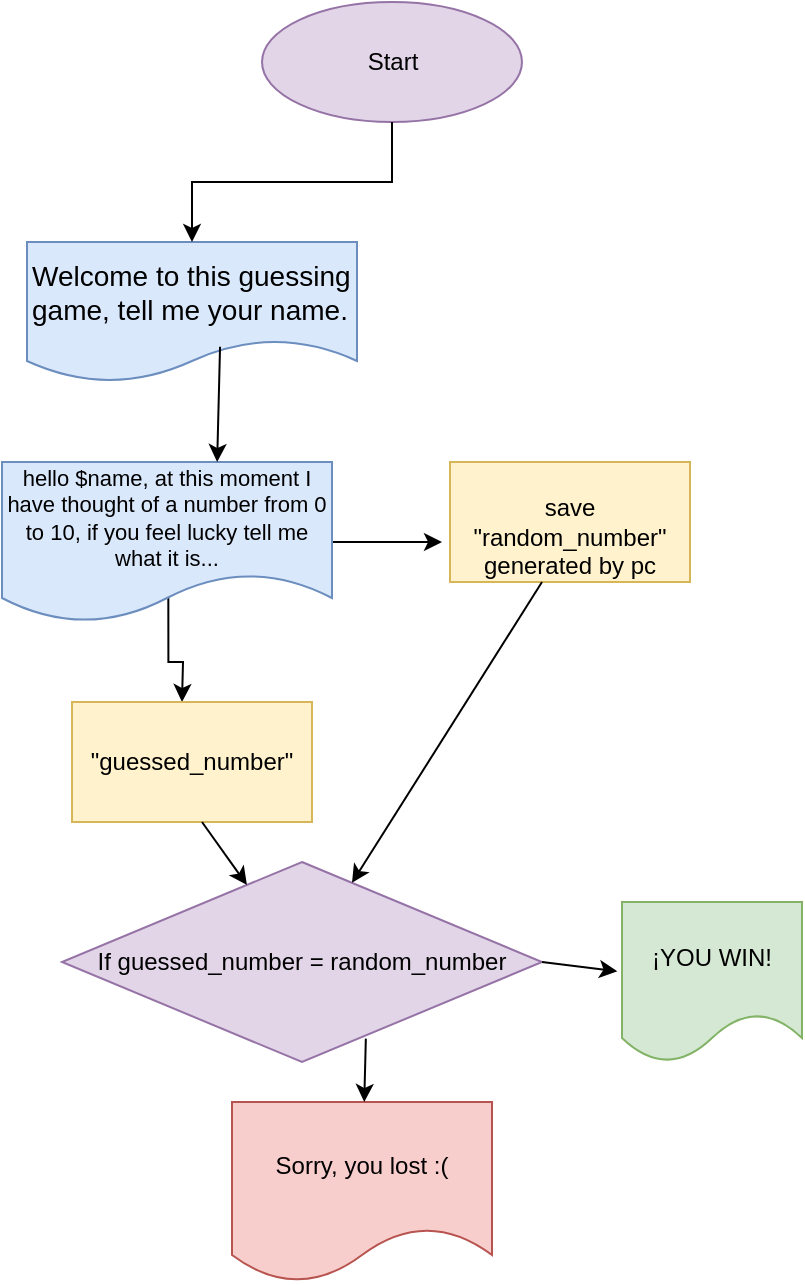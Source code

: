 <mxfile version="21.6.1" type="github">
  <diagram id="C5RBs43oDa-KdzZeNtuy" name="Page-1">
    <mxGraphModel dx="794" dy="1607" grid="1" gridSize="10" guides="1" tooltips="1" connect="1" arrows="1" fold="1" page="1" pageScale="1" pageWidth="827" pageHeight="1169" math="0" shadow="0">
      <root>
        <mxCell id="WIyWlLk6GJQsqaUBKTNV-0" />
        <mxCell id="WIyWlLk6GJQsqaUBKTNV-1" parent="WIyWlLk6GJQsqaUBKTNV-0" />
        <mxCell id="gc4thesV_Qp1dR_ahy_R-1" value="Welcome to this guessing game, tell me your name." style="shape=document;whiteSpace=wrap;boundedLbl=1;align=left;fillColor=#dae8fc;strokeColor=#6c8ebf;verticalAlign=middle;labelBackgroundColor=none;fontSize=14;html=1;" parent="WIyWlLk6GJQsqaUBKTNV-1" vertex="1">
          <mxGeometry x="142.5" y="-370" width="165" height="70" as="geometry" />
        </mxCell>
        <mxCell id="gc4thesV_Qp1dR_ahy_R-0" value="&lt;font style=&quot;vertical-align: inherit;&quot;&gt;&lt;font style=&quot;vertical-align: inherit;&quot;&gt;Start&lt;/font&gt;&lt;/font&gt;" style="ellipse;html=1;labelBackgroundColor=none;fillColor=#e1d5e7;strokeColor=#9673a6;" parent="WIyWlLk6GJQsqaUBKTNV-1" vertex="1">
          <mxGeometry x="260" y="-490" width="130" height="60" as="geometry" />
        </mxCell>
        <mxCell id="4t9hHdXlJotwY8yT1dGL-1" value="" style="edgeStyle=orthogonalEdgeStyle;rounded=0;orthogonalLoop=1;jettySize=auto;html=1;exitX=0.5;exitY=1;exitDx=0;exitDy=0;entryX=0.5;entryY=0;entryDx=0;entryDy=0;" edge="1" parent="WIyWlLk6GJQsqaUBKTNV-1" source="gc4thesV_Qp1dR_ahy_R-0" target="gc4thesV_Qp1dR_ahy_R-1">
          <mxGeometry relative="1" as="geometry">
            <mxPoint x="220" y="-350" as="targetPoint" />
            <mxPoint x="220" y="-350" as="sourcePoint" />
          </mxGeometry>
        </mxCell>
        <mxCell id="4t9hHdXlJotwY8yT1dGL-7" style="edgeStyle=orthogonalEdgeStyle;rounded=0;orthogonalLoop=1;jettySize=auto;html=1;exitX=0.504;exitY=0.821;exitDx=0;exitDy=0;exitPerimeter=0;" edge="1" parent="WIyWlLk6GJQsqaUBKTNV-1" source="4t9hHdXlJotwY8yT1dGL-0">
          <mxGeometry relative="1" as="geometry">
            <mxPoint x="220" y="-140" as="targetPoint" />
          </mxGeometry>
        </mxCell>
        <mxCell id="4t9hHdXlJotwY8yT1dGL-23" style="edgeStyle=orthogonalEdgeStyle;rounded=0;orthogonalLoop=1;jettySize=auto;html=1;exitX=1;exitY=0.5;exitDx=0;exitDy=0;" edge="1" parent="WIyWlLk6GJQsqaUBKTNV-1" source="4t9hHdXlJotwY8yT1dGL-0">
          <mxGeometry relative="1" as="geometry">
            <mxPoint x="350" y="-220" as="targetPoint" />
          </mxGeometry>
        </mxCell>
        <mxCell id="4t9hHdXlJotwY8yT1dGL-0" value="hello $name, at this moment I have thought of a number from 0 to 10, if you feel lucky tell me what it is..." style="shape=document;whiteSpace=wrap;boundedLbl=1;align=center;fillColor=#dae8fc;strokeColor=#6c8ebf;verticalAlign=middle;labelBackgroundColor=none;fontSize=11;html=1;" vertex="1" parent="WIyWlLk6GJQsqaUBKTNV-1">
          <mxGeometry x="130" y="-260" width="165" height="80" as="geometry" />
        </mxCell>
        <mxCell id="4t9hHdXlJotwY8yT1dGL-8" value="&quot;guessed_number&quot;" style="rounded=0;whiteSpace=wrap;fillColor=#fff2cc;strokeColor=#d6b656;" vertex="1" parent="WIyWlLk6GJQsqaUBKTNV-1">
          <mxGeometry x="165" y="-140" width="120" height="60" as="geometry" />
        </mxCell>
        <mxCell id="gc4thesV_Qp1dR_ahy_R-2" value="&lt;br&gt;save &quot;random_number&quot; generated by pc" style="rounded=0;whiteSpace=wrap;html=1;fillColor=#fff2cc;strokeColor=#d6b656;" parent="WIyWlLk6GJQsqaUBKTNV-1" vertex="1">
          <mxGeometry x="354" y="-260" width="120" height="60" as="geometry" />
        </mxCell>
        <mxCell id="4t9hHdXlJotwY8yT1dGL-30" value="" style="endArrow=classic;html=1;rounded=0;entryX=0.652;entryY=0;entryDx=0;entryDy=0;entryPerimeter=0;exitX=0.585;exitY=0.748;exitDx=0;exitDy=0;exitPerimeter=0;" edge="1" parent="WIyWlLk6GJQsqaUBKTNV-1" source="gc4thesV_Qp1dR_ahy_R-1" target="4t9hHdXlJotwY8yT1dGL-0">
          <mxGeometry relative="1" as="geometry">
            <mxPoint x="240" y="-290" as="sourcePoint" />
            <mxPoint x="337.5" y="-300" as="targetPoint" />
          </mxGeometry>
        </mxCell>
        <mxCell id="4t9hHdXlJotwY8yT1dGL-32" value="If guessed_number = random_number" style="rhombus;whiteSpace=wrap;html=1;fillColor=#e1d5e7;strokeColor=#9673a6;" vertex="1" parent="WIyWlLk6GJQsqaUBKTNV-1">
          <mxGeometry x="160" y="-60" width="240" height="100" as="geometry" />
        </mxCell>
        <mxCell id="4t9hHdXlJotwY8yT1dGL-33" value="¡YOU WIN!" style="shape=document;whiteSpace=wrap;html=1;boundedLbl=1;fillColor=#d5e8d4;strokeColor=#82b366;" vertex="1" parent="WIyWlLk6GJQsqaUBKTNV-1">
          <mxGeometry x="440" y="-40" width="90" height="80" as="geometry" />
        </mxCell>
        <mxCell id="4t9hHdXlJotwY8yT1dGL-34" value="Sorry, you lost :(" style="shape=document;whiteSpace=wrap;html=1;boundedLbl=1;fillColor=#f8cecc;strokeColor=#b85450;" vertex="1" parent="WIyWlLk6GJQsqaUBKTNV-1">
          <mxGeometry x="245" y="60" width="130" height="90" as="geometry" />
        </mxCell>
        <mxCell id="4t9hHdXlJotwY8yT1dGL-41" value="" style="endArrow=classic;html=1;rounded=0;entryX=-0.026;entryY=0.433;entryDx=0;entryDy=0;entryPerimeter=0;exitX=1;exitY=0.5;exitDx=0;exitDy=0;" edge="1" parent="WIyWlLk6GJQsqaUBKTNV-1" source="4t9hHdXlJotwY8yT1dGL-32" target="4t9hHdXlJotwY8yT1dGL-33">
          <mxGeometry width="50" height="50" relative="1" as="geometry">
            <mxPoint x="440" y="20" as="sourcePoint" />
            <mxPoint x="490" y="-30" as="targetPoint" />
          </mxGeometry>
        </mxCell>
        <mxCell id="4t9hHdXlJotwY8yT1dGL-42" value="" style="endArrow=classic;html=1;rounded=0;" edge="1" parent="WIyWlLk6GJQsqaUBKTNV-1" target="4t9hHdXlJotwY8yT1dGL-32">
          <mxGeometry width="50" height="50" relative="1" as="geometry">
            <mxPoint x="230" y="-80" as="sourcePoint" />
            <mxPoint x="280" y="-130" as="targetPoint" />
          </mxGeometry>
        </mxCell>
        <mxCell id="4t9hHdXlJotwY8yT1dGL-43" value="" style="endArrow=classic;html=1;rounded=0;" edge="1" parent="WIyWlLk6GJQsqaUBKTNV-1" target="4t9hHdXlJotwY8yT1dGL-32">
          <mxGeometry width="50" height="50" relative="1" as="geometry">
            <mxPoint x="400" y="-200" as="sourcePoint" />
            <mxPoint x="450" y="-250" as="targetPoint" />
          </mxGeometry>
        </mxCell>
        <mxCell id="4t9hHdXlJotwY8yT1dGL-44" value="" style="endArrow=classic;html=1;rounded=0;exitX=0.633;exitY=0.883;exitDx=0;exitDy=0;exitPerimeter=0;" edge="1" parent="WIyWlLk6GJQsqaUBKTNV-1" source="4t9hHdXlJotwY8yT1dGL-32" target="4t9hHdXlJotwY8yT1dGL-34">
          <mxGeometry width="50" height="50" relative="1" as="geometry">
            <mxPoint x="310" y="40" as="sourcePoint" />
            <mxPoint x="360" y="-10" as="targetPoint" />
          </mxGeometry>
        </mxCell>
      </root>
    </mxGraphModel>
  </diagram>
</mxfile>
